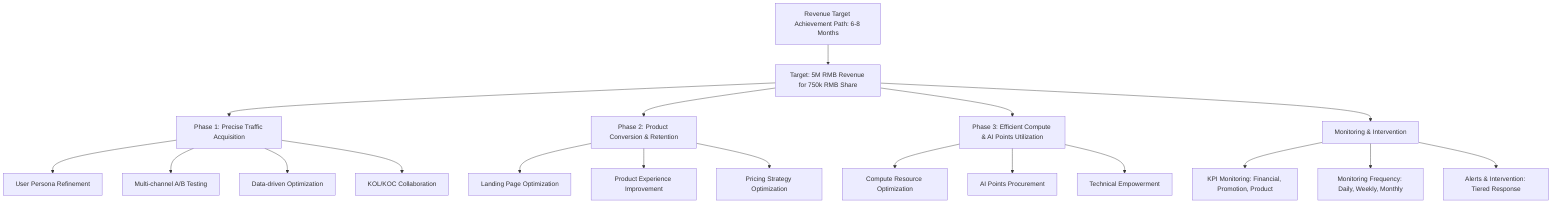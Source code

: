 graph TD
    A[Revenue Target Achievement Path: 6-8 Months]
    A --> B[Target: 5M RMB Revenue for 750k RMB Share]

    B --> C[Phase 1: Precise Traffic Acquisition]
    C --> C1[User Persona Refinement]
    C --> C2[Multi-channel A/B Testing]
    C --> C3[Data-driven Optimization]
    C --> C4[KOL/KOC Collaboration]

    B --> D[Phase 2: Product Conversion & Retention]
    D --> D1[Landing Page Optimization]
    D --> D2[Product Experience Improvement]
    D --> D3[Pricing Strategy Optimization]

    B --> E[Phase 3: Efficient Compute & AI Points Utilization]
    E --> E1[Compute Resource Optimization]
    E --> E2[AI Points Procurement]
    E --> E3[Technical Empowerment]

    B --> F[Monitoring & Intervention]
    F --> F1[KPI Monitoring: Financial, Promotion, Product]
    F --> F2[Monitoring Frequency: Daily, Weekly, Monthly]
    F --> F3[Alerts & Intervention: Tiered Response]